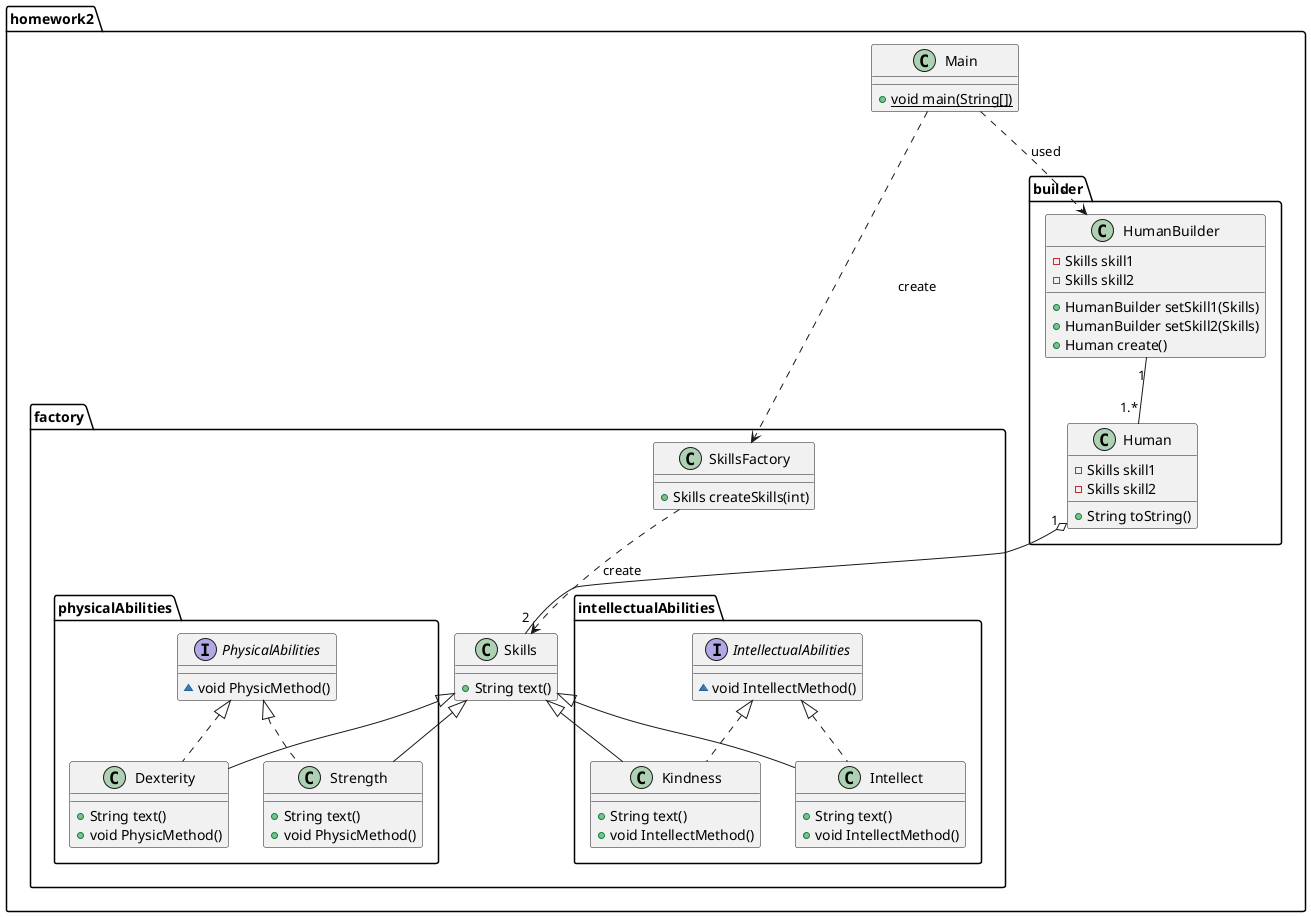 @startuml
class homework2.factory.physicalAbilities.Strength {
+ String text()
+ void PhysicMethod()
}
class homework2.builder.Human {
- Skills skill1
- Skills skill2
+ String toString()
}
class homework2.factory.Skills {
+ String text()
}
interface homework2.factory.intellectualAbilities.IntellectualAbilities {
~ void IntellectMethod()
}
class homework2.factory.physicalAbilities.Dexterity {
+ String text()
+ void PhysicMethod()
}
class homework2.factory.SkillsFactory {
+ Skills createSkills(int)
}
class homework2.builder.HumanBuilder {
- Skills skill1
- Skills skill2
+ HumanBuilder setSkill1(Skills)
+ HumanBuilder setSkill2(Skills)
+ Human create()
}
class homework2.factory.intellectualAbilities.Kindness {
+ String text()
+ void IntellectMethod()
}
class homework2.Main {
+ {static} void main(String[])
}
class homework2.factory.intellectualAbilities.Intellect {
+ String text()
+ void IntellectMethod()
}
interface homework2.factory.physicalAbilities.PhysicalAbilities {
~ void PhysicMethod()
}


homework2.factory.physicalAbilities.PhysicalAbilities <|.. homework2.factory.physicalAbilities.Strength
homework2.factory.Skills <|-- homework2.factory.physicalAbilities.Strength
homework2.factory.physicalAbilities.PhysicalAbilities <|.. homework2.factory.physicalAbilities.Dexterity
homework2.factory.Skills <|-- homework2.factory.physicalAbilities.Dexterity
homework2.factory.intellectualAbilities.IntellectualAbilities <|.. homework2.factory.intellectualAbilities.Kindness
homework2.factory.Skills <|-- homework2.factory.intellectualAbilities.Kindness
homework2.factory.intellectualAbilities.IntellectualAbilities <|.. homework2.factory.intellectualAbilities.Intellect
homework2.factory.Skills <|-- homework2.factory.intellectualAbilities.Intellect

Main ..> SkillsFactory : create
Main ..> HumanBuilder : used

SkillsFactory ..> Skills :create

HumanBuilder "1" -- "1.*" Human
Human "1" o-- "2" Skills

@enduml